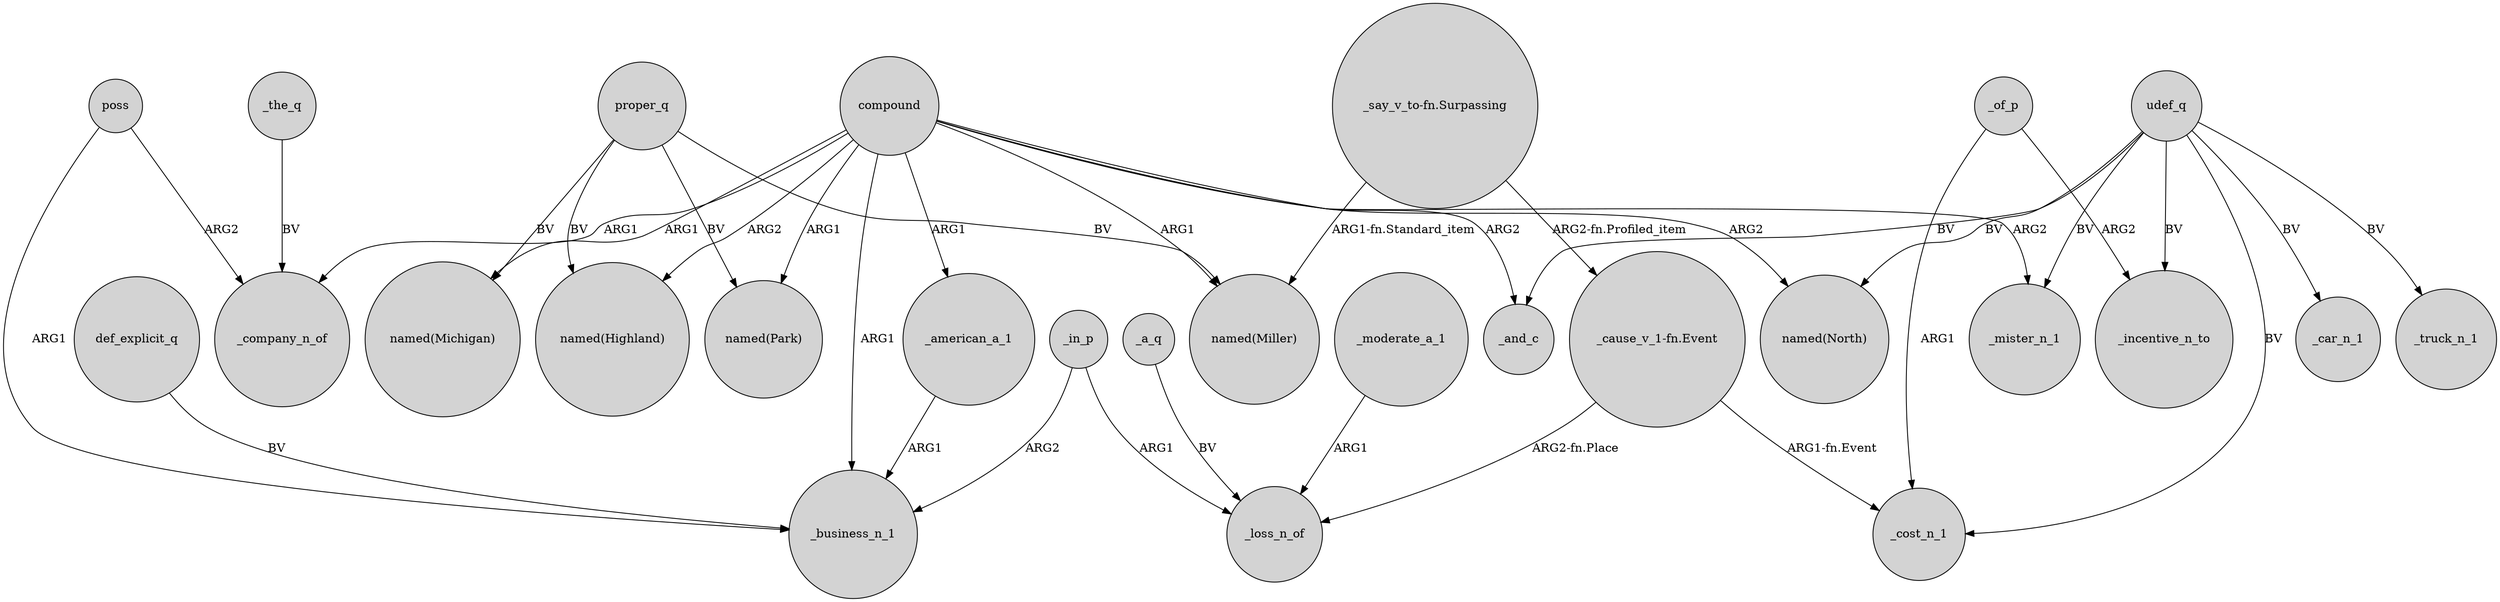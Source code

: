 digraph {
	node [shape=circle style=filled]
	def_explicit_q -> _business_n_1 [label=BV]
	compound -> "named(Miller)" [label=ARG1]
	proper_q -> "named(Michigan)" [label=BV]
	_a_q -> _loss_n_of [label=BV]
	_of_p -> _incentive_n_to [label=ARG2]
	compound -> _mister_n_1 [label=ARG2]
	udef_q -> _incentive_n_to [label=BV]
	proper_q -> "named(Miller)" [label=BV]
	poss -> _business_n_1 [label=ARG1]
	compound -> "named(Michigan)" [label=ARG1]
	_of_p -> _cost_n_1 [label=ARG1]
	"_say_v_to-fn.Surpassing" -> "_cause_v_1-fn.Event" [label="ARG2-fn.Profiled_item"]
	_in_p -> _loss_n_of [label=ARG1]
	compound -> _company_n_of [label=ARG1]
	udef_q -> _and_c [label=BV]
	udef_q -> _mister_n_1 [label=BV]
	compound -> _and_c [label=ARG2]
	udef_q -> "named(North)" [label=BV]
	poss -> _company_n_of [label=ARG2]
	_american_a_1 -> _business_n_1 [label=ARG1]
	"_say_v_to-fn.Surpassing" -> "named(Miller)" [label="ARG1-fn.Standard_item"]
	proper_q -> "named(Highland)" [label=BV]
	udef_q -> _car_n_1 [label=BV]
	_moderate_a_1 -> _loss_n_of [label=ARG1]
	compound -> _american_a_1 [label=ARG1]
	_in_p -> _business_n_1 [label=ARG2]
	"_cause_v_1-fn.Event" -> _cost_n_1 [label="ARG1-fn.Event"]
	compound -> "named(Park)" [label=ARG1]
	compound -> "named(North)" [label=ARG2]
	compound -> "named(Highland)" [label=ARG2]
	compound -> _business_n_1 [label=ARG1]
	_the_q -> _company_n_of [label=BV]
	proper_q -> "named(Park)" [label=BV]
	udef_q -> _cost_n_1 [label=BV]
	"_cause_v_1-fn.Event" -> _loss_n_of [label="ARG2-fn.Place"]
	udef_q -> _truck_n_1 [label=BV]
}
